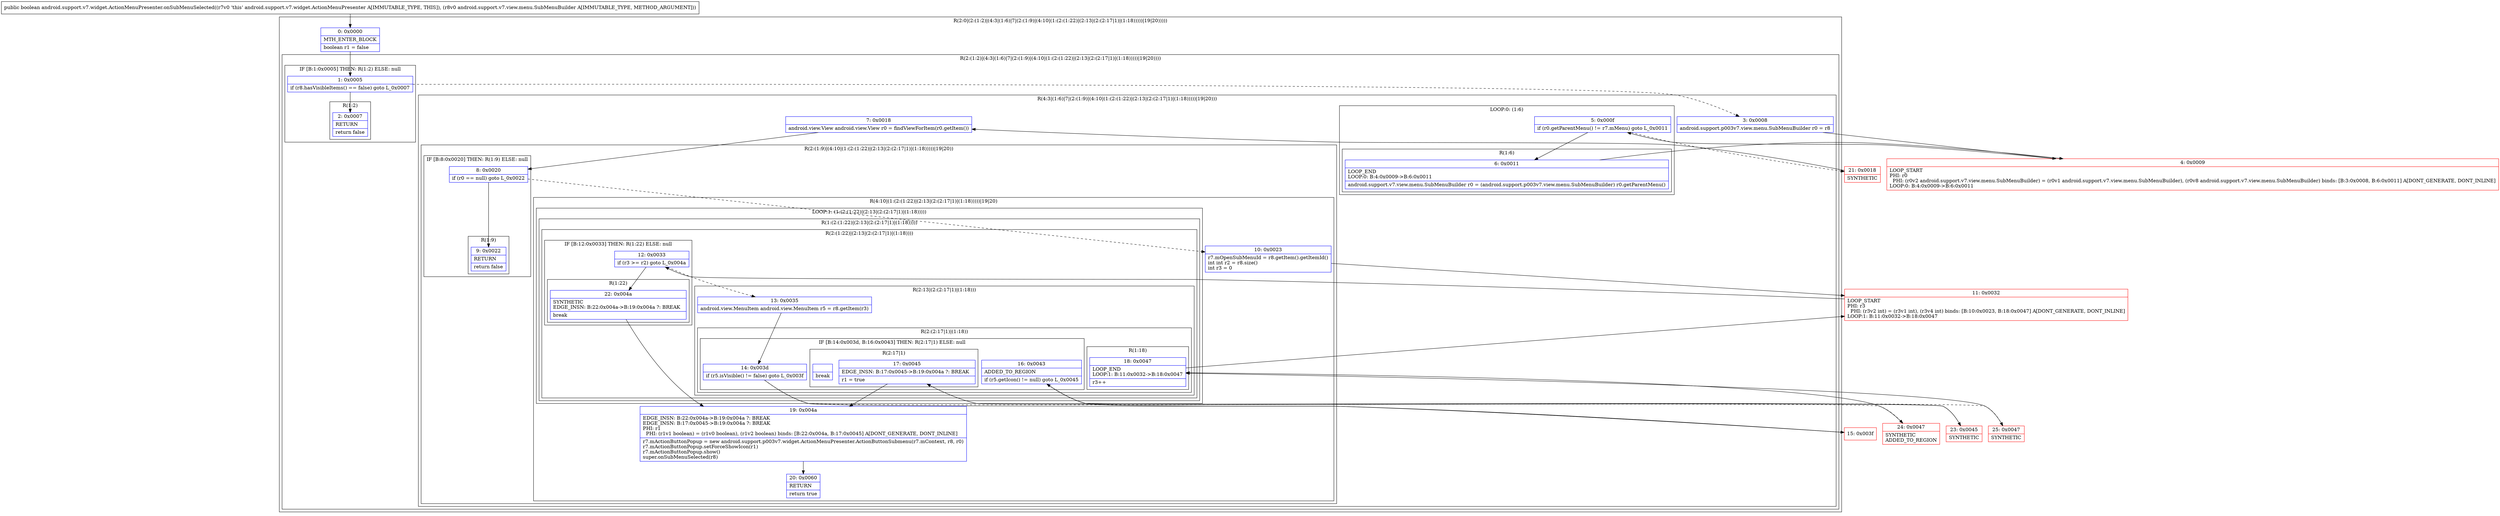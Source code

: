digraph "CFG forandroid.support.v7.widget.ActionMenuPresenter.onSubMenuSelected(Landroid\/support\/v7\/view\/menu\/SubMenuBuilder;)Z" {
subgraph cluster_Region_1413295074 {
label = "R(2:0|(2:(1:2)|(4:3|(1:6)|7|(2:(1:9)|(4:10|(1:(2:(1:22)|(2:13|(2:(2:17|1)|(1:18)))))|19|20)))))";
node [shape=record,color=blue];
Node_0 [shape=record,label="{0\:\ 0x0000|MTH_ENTER_BLOCK\l|boolean r1 = false\l}"];
subgraph cluster_Region_1743170988 {
label = "R(2:(1:2)|(4:3|(1:6)|7|(2:(1:9)|(4:10|(1:(2:(1:22)|(2:13|(2:(2:17|1)|(1:18)))))|19|20))))";
node [shape=record,color=blue];
subgraph cluster_IfRegion_958590737 {
label = "IF [B:1:0x0005] THEN: R(1:2) ELSE: null";
node [shape=record,color=blue];
Node_1 [shape=record,label="{1\:\ 0x0005|if (r8.hasVisibleItems() == false) goto L_0x0007\l}"];
subgraph cluster_Region_273422581 {
label = "R(1:2)";
node [shape=record,color=blue];
Node_2 [shape=record,label="{2\:\ 0x0007|RETURN\l|return false\l}"];
}
}
subgraph cluster_Region_248599534 {
label = "R(4:3|(1:6)|7|(2:(1:9)|(4:10|(1:(2:(1:22)|(2:13|(2:(2:17|1)|(1:18)))))|19|20)))";
node [shape=record,color=blue];
Node_3 [shape=record,label="{3\:\ 0x0008|android.support.p003v7.view.menu.SubMenuBuilder r0 = r8\l}"];
subgraph cluster_LoopRegion_1499385838 {
label = "LOOP:0: (1:6)";
node [shape=record,color=blue];
Node_5 [shape=record,label="{5\:\ 0x000f|if (r0.getParentMenu() != r7.mMenu) goto L_0x0011\l}"];
subgraph cluster_Region_864947181 {
label = "R(1:6)";
node [shape=record,color=blue];
Node_6 [shape=record,label="{6\:\ 0x0011|LOOP_END\lLOOP:0: B:4:0x0009\-\>B:6:0x0011\l|android.support.v7.view.menu.SubMenuBuilder r0 = (android.support.p003v7.view.menu.SubMenuBuilder) r0.getParentMenu()\l}"];
}
}
Node_7 [shape=record,label="{7\:\ 0x0018|android.view.View android.view.View r0 = findViewForItem(r0.getItem())\l}"];
subgraph cluster_Region_527091086 {
label = "R(2:(1:9)|(4:10|(1:(2:(1:22)|(2:13|(2:(2:17|1)|(1:18)))))|19|20))";
node [shape=record,color=blue];
subgraph cluster_IfRegion_1661045141 {
label = "IF [B:8:0x0020] THEN: R(1:9) ELSE: null";
node [shape=record,color=blue];
Node_8 [shape=record,label="{8\:\ 0x0020|if (r0 == null) goto L_0x0022\l}"];
subgraph cluster_Region_1295224834 {
label = "R(1:9)";
node [shape=record,color=blue];
Node_9 [shape=record,label="{9\:\ 0x0022|RETURN\l|return false\l}"];
}
}
subgraph cluster_Region_757266664 {
label = "R(4:10|(1:(2:(1:22)|(2:13|(2:(2:17|1)|(1:18)))))|19|20)";
node [shape=record,color=blue];
Node_10 [shape=record,label="{10\:\ 0x0023|r7.mOpenSubMenuId = r8.getItem().getItemId()\lint int r2 = r8.size()\lint r3 = 0\l}"];
subgraph cluster_LoopRegion_1674028242 {
label = "LOOP:1: (1:(2:(1:22)|(2:13|(2:(2:17|1)|(1:18)))))";
node [shape=record,color=blue];
subgraph cluster_Region_322733039 {
label = "R(1:(2:(1:22)|(2:13|(2:(2:17|1)|(1:18)))))";
node [shape=record,color=blue];
subgraph cluster_Region_1521705651 {
label = "R(2:(1:22)|(2:13|(2:(2:17|1)|(1:18))))";
node [shape=record,color=blue];
subgraph cluster_IfRegion_1741416504 {
label = "IF [B:12:0x0033] THEN: R(1:22) ELSE: null";
node [shape=record,color=blue];
Node_12 [shape=record,label="{12\:\ 0x0033|if (r3 \>= r2) goto L_0x004a\l}"];
subgraph cluster_Region_198269543 {
label = "R(1:22)";
node [shape=record,color=blue];
Node_22 [shape=record,label="{22\:\ 0x004a|SYNTHETIC\lEDGE_INSN: B:22:0x004a\-\>B:19:0x004a ?: BREAK  \l|break\l}"];
}
}
subgraph cluster_Region_190303381 {
label = "R(2:13|(2:(2:17|1)|(1:18)))";
node [shape=record,color=blue];
Node_13 [shape=record,label="{13\:\ 0x0035|android.view.MenuItem android.view.MenuItem r5 = r8.getItem(r3)\l}"];
subgraph cluster_Region_1441701627 {
label = "R(2:(2:17|1)|(1:18))";
node [shape=record,color=blue];
subgraph cluster_IfRegion_1685434699 {
label = "IF [B:14:0x003d, B:16:0x0043] THEN: R(2:17|1) ELSE: null";
node [shape=record,color=blue];
Node_14 [shape=record,label="{14\:\ 0x003d|if (r5.isVisible() != false) goto L_0x003f\l}"];
Node_16 [shape=record,label="{16\:\ 0x0043|ADDED_TO_REGION\l|if (r5.getIcon() != null) goto L_0x0045\l}"];
subgraph cluster_Region_528394378 {
label = "R(2:17|1)";
node [shape=record,color=blue];
Node_17 [shape=record,label="{17\:\ 0x0045|EDGE_INSN: B:17:0x0045\-\>B:19:0x004a ?: BREAK  \l|r1 = true\l}"];
Node_InsnContainer_582634578 [shape=record,label="{|break\l}"];
}
}
subgraph cluster_Region_609830479 {
label = "R(1:18)";
node [shape=record,color=blue];
Node_18 [shape=record,label="{18\:\ 0x0047|LOOP_END\lLOOP:1: B:11:0x0032\-\>B:18:0x0047\l|r3++\l}"];
}
}
}
}
}
}
Node_19 [shape=record,label="{19\:\ 0x004a|EDGE_INSN: B:22:0x004a\-\>B:19:0x004a ?: BREAK  \lEDGE_INSN: B:17:0x0045\-\>B:19:0x004a ?: BREAK  \lPHI: r1 \l  PHI: (r1v1 boolean) = (r1v0 boolean), (r1v2 boolean) binds: [B:22:0x004a, B:17:0x0045] A[DONT_GENERATE, DONT_INLINE]\l|r7.mActionButtonPopup = new android.support.p003v7.widget.ActionMenuPresenter.ActionButtonSubmenu(r7.mContext, r8, r0)\lr7.mActionButtonPopup.setForceShowIcon(r1)\lr7.mActionButtonPopup.show()\lsuper.onSubMenuSelected(r8)\l}"];
Node_20 [shape=record,label="{20\:\ 0x0060|RETURN\l|return true\l}"];
}
}
}
}
}
Node_4 [shape=record,color=red,label="{4\:\ 0x0009|LOOP_START\lPHI: r0 \l  PHI: (r0v2 android.support.v7.view.menu.SubMenuBuilder) = (r0v1 android.support.v7.view.menu.SubMenuBuilder), (r0v8 android.support.v7.view.menu.SubMenuBuilder) binds: [B:3:0x0008, B:6:0x0011] A[DONT_GENERATE, DONT_INLINE]\lLOOP:0: B:4:0x0009\-\>B:6:0x0011\l}"];
Node_11 [shape=record,color=red,label="{11\:\ 0x0032|LOOP_START\lPHI: r3 \l  PHI: (r3v2 int) = (r3v1 int), (r3v4 int) binds: [B:10:0x0023, B:18:0x0047] A[DONT_GENERATE, DONT_INLINE]\lLOOP:1: B:11:0x0032\-\>B:18:0x0047\l}"];
Node_15 [shape=record,color=red,label="{15\:\ 0x003f}"];
Node_21 [shape=record,color=red,label="{21\:\ 0x0018|SYNTHETIC\l}"];
Node_23 [shape=record,color=red,label="{23\:\ 0x0045|SYNTHETIC\l}"];
Node_24 [shape=record,color=red,label="{24\:\ 0x0047|SYNTHETIC\lADDED_TO_REGION\l}"];
Node_25 [shape=record,color=red,label="{25\:\ 0x0047|SYNTHETIC\l}"];
MethodNode[shape=record,label="{public boolean android.support.v7.widget.ActionMenuPresenter.onSubMenuSelected((r7v0 'this' android.support.v7.widget.ActionMenuPresenter A[IMMUTABLE_TYPE, THIS]), (r8v0 android.support.v7.view.menu.SubMenuBuilder A[IMMUTABLE_TYPE, METHOD_ARGUMENT])) }"];
MethodNode -> Node_0;
Node_0 -> Node_1;
Node_1 -> Node_2;
Node_1 -> Node_3[style=dashed];
Node_3 -> Node_4;
Node_5 -> Node_6;
Node_5 -> Node_21[style=dashed];
Node_6 -> Node_4;
Node_7 -> Node_8;
Node_8 -> Node_9;
Node_8 -> Node_10[style=dashed];
Node_10 -> Node_11;
Node_12 -> Node_13[style=dashed];
Node_12 -> Node_22;
Node_22 -> Node_19;
Node_13 -> Node_14;
Node_14 -> Node_15;
Node_14 -> Node_24[style=dashed];
Node_16 -> Node_23;
Node_16 -> Node_25[style=dashed];
Node_17 -> Node_19;
Node_18 -> Node_11;
Node_19 -> Node_20;
Node_4 -> Node_5;
Node_11 -> Node_12;
Node_15 -> Node_16;
Node_21 -> Node_7;
Node_23 -> Node_17;
Node_24 -> Node_18;
Node_25 -> Node_18;
}

